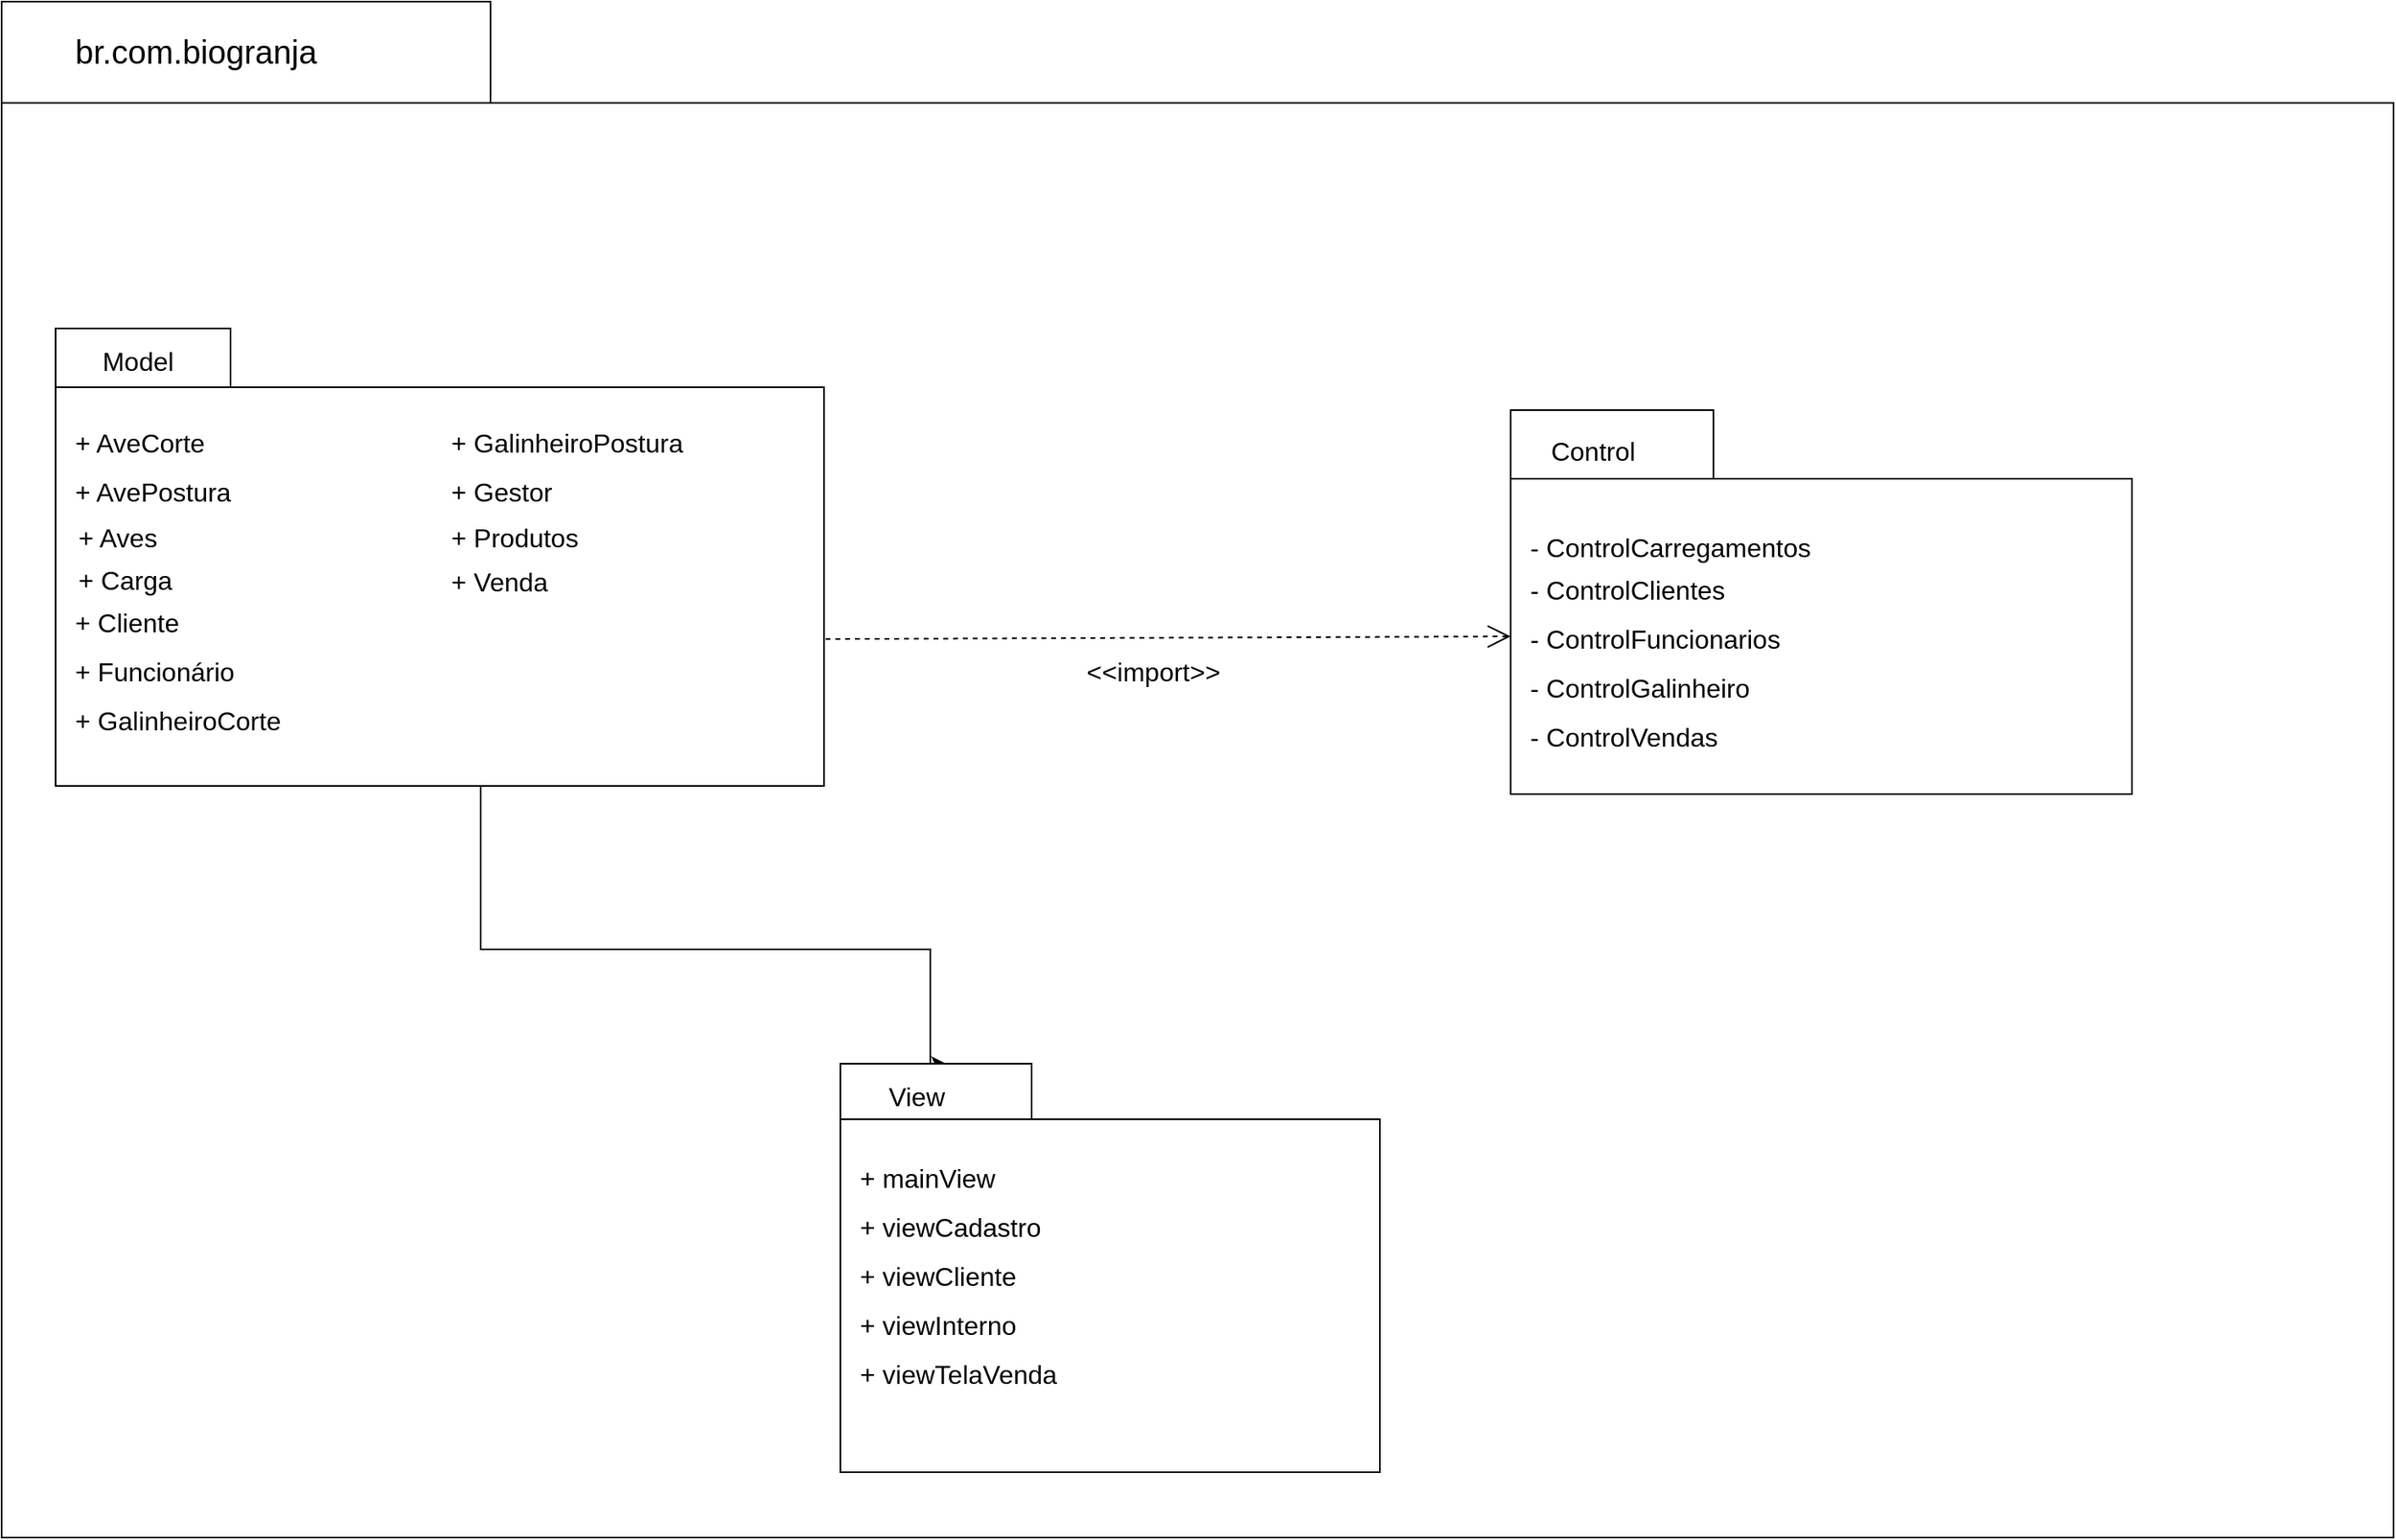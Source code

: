 <mxfile version="13.0.9" type="device"><diagram id="uWU2tv0AGhCMsgO6TA-1" name="Page-1"><mxGraphModel dx="2264" dy="803" grid="1" gridSize="10" guides="1" tooltips="1" connect="1" arrows="1" fold="1" page="1" pageScale="1" pageWidth="827" pageHeight="1169" math="0" shadow="0"><root><mxCell id="0"/><mxCell id="1" parent="0"/><mxCell id="O8Edsbbs0FDgUStGvuYC-8" value="" style="shape=folder;fontStyle=1;spacingTop=10;tabWidth=299;tabHeight=62;tabPosition=left;html=1;" parent="1" vertex="1"><mxGeometry x="-813" y="30" width="1463" height="940" as="geometry"/></mxCell><mxCell id="O8Edsbbs0FDgUStGvuYC-61" value="" style="edgeStyle=orthogonalEdgeStyle;rounded=0;orthogonalLoop=1;jettySize=auto;html=1;fontSize=16;entryX=0.196;entryY=0;entryDx=0;entryDy=0;entryPerimeter=0;" parent="1" source="O8Edsbbs0FDgUStGvuYC-9" target="O8Edsbbs0FDgUStGvuYC-10" edge="1"><mxGeometry relative="1" as="geometry"><mxPoint x="-245" y="670" as="targetPoint"/><Array as="points"><mxPoint x="-520" y="610"/><mxPoint x="-245" y="610"/></Array></mxGeometry></mxCell><mxCell id="O8Edsbbs0FDgUStGvuYC-9" value="" style="shape=folder;fontStyle=1;spacingTop=10;tabWidth=107;tabHeight=36;tabPosition=left;html=1;align=left;" parent="1" vertex="1"><mxGeometry x="-780" y="230" width="470" height="280" as="geometry"/></mxCell><mxCell id="O8Edsbbs0FDgUStGvuYC-10" value="" style="shape=folder;fontStyle=1;spacingTop=10;tabWidth=117;tabHeight=34;tabPosition=left;html=1;" parent="1" vertex="1"><mxGeometry x="-300" y="680" width="330" height="250" as="geometry"/></mxCell><mxCell id="O8Edsbbs0FDgUStGvuYC-11" value="" style="shape=folder;fontStyle=1;spacingTop=10;tabWidth=124;tabHeight=42;tabPosition=left;html=1;align=left;" parent="1" vertex="1"><mxGeometry x="110" y="280" width="380" height="235" as="geometry"/></mxCell><mxCell id="O8Edsbbs0FDgUStGvuYC-17" value="Model" style="text;html=1;resizable=0;autosize=1;align=center;verticalAlign=middle;points=[];fillColor=none;strokeColor=none;rounded=0;fontSize=16;" parent="1" vertex="1"><mxGeometry x="-760" y="240" width="60" height="20" as="geometry"/></mxCell><mxCell id="O8Edsbbs0FDgUStGvuYC-20" value="View" style="text;html=1;resizable=0;autosize=1;align=right;verticalAlign=middle;points=[];fillColor=none;strokeColor=none;rounded=0;fontSize=16;" parent="1" vertex="1"><mxGeometry x="-285" y="690" width="50" height="20" as="geometry"/></mxCell><mxCell id="O8Edsbbs0FDgUStGvuYC-21" value="Control" style="text;html=1;resizable=0;autosize=1;align=center;verticalAlign=middle;points=[];fillColor=none;strokeColor=none;rounded=0;fontSize=16;" parent="1" vertex="1"><mxGeometry x="125" y="295" width="70" height="20" as="geometry"/></mxCell><mxCell id="O8Edsbbs0FDgUStGvuYC-25" value="- ControlFuncionarios" style="text;html=1;resizable=0;autosize=1;align=left;verticalAlign=middle;points=[];fillColor=none;strokeColor=none;rounded=0;fontSize=16;" parent="1" vertex="1"><mxGeometry x="120" y="410" width="170" height="20" as="geometry"/></mxCell><mxCell id="O8Edsbbs0FDgUStGvuYC-26" value="- ControlCarregamentos" style="text;html=1;resizable=0;autosize=1;align=left;verticalAlign=middle;points=[];fillColor=none;strokeColor=none;rounded=0;fontSize=16;" parent="1" vertex="1"><mxGeometry x="120" y="354" width="190" height="20" as="geometry"/></mxCell><mxCell id="O8Edsbbs0FDgUStGvuYC-27" value="+ AveCorte" style="text;html=1;resizable=0;autosize=1;align=left;verticalAlign=middle;points=[];fillColor=none;strokeColor=none;rounded=0;fontSize=16;" parent="1" vertex="1"><mxGeometry x="-770" y="290" width="90" height="20" as="geometry"/></mxCell><mxCell id="O8Edsbbs0FDgUStGvuYC-28" value="+ AvePostura" style="text;html=1;resizable=0;autosize=1;align=left;verticalAlign=middle;points=[];fillColor=none;strokeColor=none;rounded=0;fontSize=16;" parent="1" vertex="1"><mxGeometry x="-770" y="320" width="110" height="20" as="geometry"/></mxCell><mxCell id="O8Edsbbs0FDgUStGvuYC-29" value="+ Funcionário" style="text;html=1;resizable=0;autosize=1;align=left;verticalAlign=middle;points=[];fillColor=none;strokeColor=none;rounded=0;fontSize=16;" parent="1" vertex="1"><mxGeometry x="-770" y="430" width="110" height="20" as="geometry"/></mxCell><mxCell id="O8Edsbbs0FDgUStGvuYC-30" value="+ Cliente" style="text;html=1;resizable=0;autosize=1;align=left;verticalAlign=middle;points=[];fillColor=none;strokeColor=none;rounded=0;fontSize=16;" parent="1" vertex="1"><mxGeometry x="-770" y="400" width="80" height="20" as="geometry"/></mxCell><mxCell id="O8Edsbbs0FDgUStGvuYC-33" value="+ Gestor" style="text;html=1;resizable=0;autosize=1;align=left;verticalAlign=middle;points=[];fillColor=none;strokeColor=none;rounded=0;fontSize=16;" parent="1" vertex="1"><mxGeometry x="-540" y="320" width="80" height="20" as="geometry"/></mxCell><mxCell id="O8Edsbbs0FDgUStGvuYC-36" value="+ GalinheiroPostura" style="text;html=1;resizable=0;autosize=1;align=left;verticalAlign=middle;points=[];fillColor=none;strokeColor=none;rounded=0;fontSize=16;" parent="1" vertex="1"><mxGeometry x="-540" y="290" width="160" height="20" as="geometry"/></mxCell><mxCell id="O8Edsbbs0FDgUStGvuYC-37" value="+ Carga" style="text;html=1;resizable=0;autosize=1;align=left;verticalAlign=middle;points=[];fillColor=none;strokeColor=none;rounded=0;fontSize=16;" parent="1" vertex="1"><mxGeometry x="-768" y="374" width="70" height="20" as="geometry"/></mxCell><mxCell id="O8Edsbbs0FDgUStGvuYC-39" value="+ Produtos" style="text;html=1;resizable=0;autosize=1;align=left;verticalAlign=middle;points=[];fillColor=none;strokeColor=none;rounded=0;fontSize=16;" parent="1" vertex="1"><mxGeometry x="-540" y="348" width="90" height="20" as="geometry"/></mxCell><mxCell id="O8Edsbbs0FDgUStGvuYC-40" value="+ GalinheiroCorte" style="text;html=1;resizable=0;autosize=1;align=left;verticalAlign=middle;points=[];fillColor=none;strokeColor=none;rounded=0;fontSize=16;" parent="1" vertex="1"><mxGeometry x="-770" y="460" width="140" height="20" as="geometry"/></mxCell><mxCell id="O8Edsbbs0FDgUStGvuYC-41" value="+ Venda" style="text;html=1;resizable=0;autosize=1;align=left;verticalAlign=middle;points=[];fillColor=none;strokeColor=none;rounded=0;fontSize=16;" parent="1" vertex="1"><mxGeometry x="-540" y="375" width="70" height="20" as="geometry"/></mxCell><mxCell id="O8Edsbbs0FDgUStGvuYC-42" value="+ viewInterno" style="text;html=1;resizable=0;autosize=1;align=left;verticalAlign=middle;points=[];fillColor=none;strokeColor=none;rounded=0;fontSize=16;" parent="1" vertex="1"><mxGeometry x="-290" y="830" width="110" height="20" as="geometry"/></mxCell><mxCell id="O8Edsbbs0FDgUStGvuYC-43" value="+ viewCliente" style="text;html=1;resizable=0;autosize=1;align=left;verticalAlign=middle;points=[];fillColor=none;strokeColor=none;rounded=0;fontSize=16;" parent="1" vertex="1"><mxGeometry x="-290" y="800" width="110" height="20" as="geometry"/></mxCell><mxCell id="O8Edsbbs0FDgUStGvuYC-49" value="br.com.biogranja" style="text;html=1;resizable=0;autosize=1;align=left;verticalAlign=middle;points=[];fillColor=none;strokeColor=none;rounded=0;fontSize=20;" parent="1" vertex="1"><mxGeometry x="-770" y="45" width="160" height="30" as="geometry"/></mxCell><mxCell id="O8Edsbbs0FDgUStGvuYC-59" value="&amp;lt;&amp;lt;import&amp;gt;&amp;gt;" style="endArrow=open;endSize=12;dashed=1;html=1;fontSize=16;exitX=1.002;exitY=0.679;exitDx=0;exitDy=0;exitPerimeter=0;entryX=0;entryY=0;entryDx=0;entryDy=138.5;entryPerimeter=0;" parent="1" source="O8Edsbbs0FDgUStGvuYC-9" target="O8Edsbbs0FDgUStGvuYC-11" edge="1"><mxGeometry x="-0.05" y="-21" width="160" relative="1" as="geometry"><mxPoint x="-100" y="430" as="sourcePoint"/><mxPoint x="60" y="430" as="targetPoint"/><Array as="points"/><mxPoint x="1" as="offset"/></mxGeometry></mxCell><mxCell id="VO4ruZywOv_BfxMSmrpP-3" value="+ viewCadastro" style="text;html=1;resizable=0;autosize=1;align=left;verticalAlign=middle;points=[];fillColor=none;strokeColor=none;rounded=0;fontSize=16;" vertex="1" parent="1"><mxGeometry x="-290" y="770" width="130" height="20" as="geometry"/></mxCell><mxCell id="VO4ruZywOv_BfxMSmrpP-6" value="+ Aves" style="text;html=1;resizable=0;autosize=1;align=left;verticalAlign=middle;points=[];fillColor=none;strokeColor=none;rounded=0;fontSize=16;" vertex="1" parent="1"><mxGeometry x="-768" y="348" width="60" height="20" as="geometry"/></mxCell><mxCell id="VO4ruZywOv_BfxMSmrpP-9" value="+ viewTelaVenda" style="text;html=1;resizable=0;autosize=1;align=left;verticalAlign=middle;points=[];fillColor=none;strokeColor=none;rounded=0;fontSize=16;" vertex="1" parent="1"><mxGeometry x="-290" y="860" width="140" height="20" as="geometry"/></mxCell><mxCell id="VO4ruZywOv_BfxMSmrpP-10" value="+ mainView" style="text;html=1;resizable=0;autosize=1;align=left;verticalAlign=middle;points=[];fillColor=none;strokeColor=none;rounded=0;fontSize=16;" vertex="1" parent="1"><mxGeometry x="-290" y="740" width="100" height="20" as="geometry"/></mxCell><mxCell id="VO4ruZywOv_BfxMSmrpP-12" value="- ControlClientes" style="text;html=1;resizable=0;autosize=1;align=left;verticalAlign=middle;points=[];fillColor=none;strokeColor=none;rounded=0;fontSize=16;" vertex="1" parent="1"><mxGeometry x="120" y="380" width="130" height="20" as="geometry"/></mxCell><mxCell id="VO4ruZywOv_BfxMSmrpP-13" value="- ControlGalinheiro" style="text;html=1;resizable=0;autosize=1;align=left;verticalAlign=middle;points=[];fillColor=none;strokeColor=none;rounded=0;fontSize=16;" vertex="1" parent="1"><mxGeometry x="120" y="440" width="150" height="20" as="geometry"/></mxCell><mxCell id="VO4ruZywOv_BfxMSmrpP-14" value="- ControlVendas" style="text;html=1;resizable=0;autosize=1;align=left;verticalAlign=middle;points=[];fillColor=none;strokeColor=none;rounded=0;fontSize=16;" vertex="1" parent="1"><mxGeometry x="120" y="470" width="130" height="20" as="geometry"/></mxCell></root></mxGraphModel></diagram></mxfile>